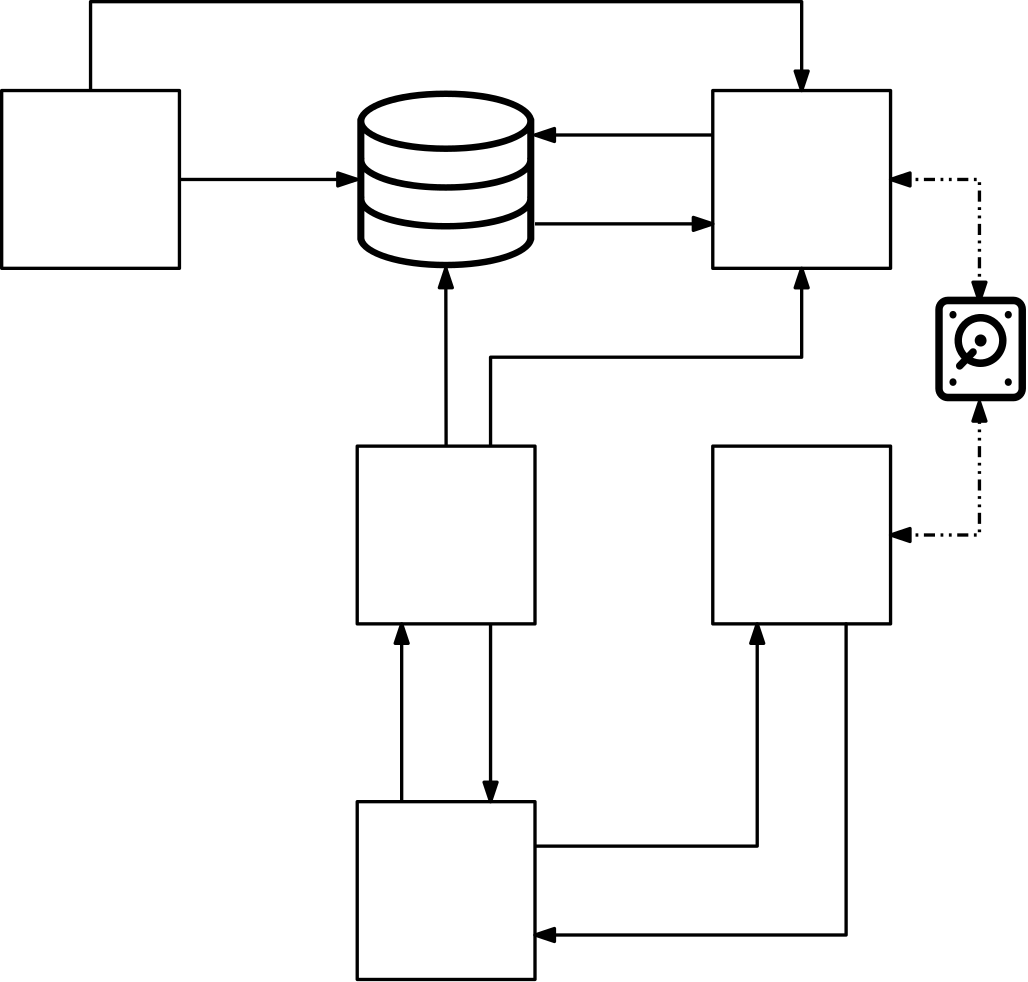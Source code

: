 <?xml version="1.0"?>
<!DOCTYPE ipe SYSTEM "ipe.dtd">
<ipe version="70218" creator="Ipe 7.2.27">
<info created="D:20230512182444" modified="D:20230512184843"/>
<ipestyle name="basic">
<symbol name="arrow/arc(spx)">
<path stroke="sym-stroke" fill="sym-stroke" pen="sym-pen">
0 0 m
-1 0.333 l
-1 -0.333 l
h
</path>
</symbol>
<symbol name="arrow/farc(spx)">
<path stroke="sym-stroke" fill="white" pen="sym-pen">
0 0 m
-1 0.333 l
-1 -0.333 l
h
</path>
</symbol>
<symbol name="arrow/ptarc(spx)">
<path stroke="sym-stroke" fill="sym-stroke" pen="sym-pen">
0 0 m
-1 0.333 l
-0.8 0 l
-1 -0.333 l
h
</path>
</symbol>
<symbol name="arrow/fptarc(spx)">
<path stroke="sym-stroke" fill="white" pen="sym-pen">
0 0 m
-1 0.333 l
-0.8 0 l
-1 -0.333 l
h
</path>
</symbol>
<symbol name="mark/circle(sx)" transformations="translations">
<path fill="sym-stroke">
0.6 0 0 0.6 0 0 e
0.4 0 0 0.4 0 0 e
</path>
</symbol>
<symbol name="mark/disk(sx)" transformations="translations">
<path fill="sym-stroke">
0.6 0 0 0.6 0 0 e
</path>
</symbol>
<symbol name="mark/fdisk(sfx)" transformations="translations">
<group>
<path fill="sym-fill">
0.5 0 0 0.5 0 0 e
</path>
<path fill="sym-stroke" fillrule="eofill">
0.6 0 0 0.6 0 0 e
0.4 0 0 0.4 0 0 e
</path>
</group>
</symbol>
<symbol name="mark/box(sx)" transformations="translations">
<path fill="sym-stroke" fillrule="eofill">
-0.6 -0.6 m
0.6 -0.6 l
0.6 0.6 l
-0.6 0.6 l
h
-0.4 -0.4 m
0.4 -0.4 l
0.4 0.4 l
-0.4 0.4 l
h
</path>
</symbol>
<symbol name="mark/square(sx)" transformations="translations">
<path fill="sym-stroke">
-0.6 -0.6 m
0.6 -0.6 l
0.6 0.6 l
-0.6 0.6 l
h
</path>
</symbol>
<symbol name="mark/fsquare(sfx)" transformations="translations">
<group>
<path fill="sym-fill">
-0.5 -0.5 m
0.5 -0.5 l
0.5 0.5 l
-0.5 0.5 l
h
</path>
<path fill="sym-stroke" fillrule="eofill">
-0.6 -0.6 m
0.6 -0.6 l
0.6 0.6 l
-0.6 0.6 l
h
-0.4 -0.4 m
0.4 -0.4 l
0.4 0.4 l
-0.4 0.4 l
h
</path>
</group>
</symbol>
<symbol name="mark/cross(sx)" transformations="translations">
<group>
<path fill="sym-stroke">
-0.43 -0.57 m
0.57 0.43 l
0.43 0.57 l
-0.57 -0.43 l
h
</path>
<path fill="sym-stroke">
-0.43 0.57 m
0.57 -0.43 l
0.43 -0.57 l
-0.57 0.43 l
h
</path>
</group>
</symbol>
<symbol name="arrow/fnormal(spx)">
<path stroke="sym-stroke" fill="white" pen="sym-pen">
0 0 m
-1 0.333 l
-1 -0.333 l
h
</path>
</symbol>
<symbol name="arrow/pointed(spx)">
<path stroke="sym-stroke" fill="sym-stroke" pen="sym-pen">
0 0 m
-1 0.333 l
-0.8 0 l
-1 -0.333 l
h
</path>
</symbol>
<symbol name="arrow/fpointed(spx)">
<path stroke="sym-stroke" fill="white" pen="sym-pen">
0 0 m
-1 0.333 l
-0.8 0 l
-1 -0.333 l
h
</path>
</symbol>
<symbol name="arrow/linear(spx)">
<path stroke="sym-stroke" pen="sym-pen">
-1 0.333 m
0 0 l
-1 -0.333 l
</path>
</symbol>
<symbol name="arrow/fdouble(spx)">
<path stroke="sym-stroke" fill="white" pen="sym-pen">
0 0 m
-1 0.333 l
-1 -0.333 l
h
-1 0 m
-2 0.333 l
-2 -0.333 l
h
</path>
</symbol>
<symbol name="arrow/double(spx)">
<path stroke="sym-stroke" fill="sym-stroke" pen="sym-pen">
0 0 m
-1 0.333 l
-1 -0.333 l
h
-1 0 m
-2 0.333 l
-2 -0.333 l
h
</path>
</symbol>
<symbol name="arrow/mid-normal(spx)">
<path stroke="sym-stroke" fill="sym-stroke" pen="sym-pen">
0.5 0 m
-0.5 0.333 l
-0.5 -0.333 l
h
</path>
</symbol>
<symbol name="arrow/mid-fnormal(spx)">
<path stroke="sym-stroke" fill="white" pen="sym-pen">
0.5 0 m
-0.5 0.333 l
-0.5 -0.333 l
h
</path>
</symbol>
<symbol name="arrow/mid-pointed(spx)">
<path stroke="sym-stroke" fill="sym-stroke" pen="sym-pen">
0.5 0 m
-0.5 0.333 l
-0.3 0 l
-0.5 -0.333 l
h
</path>
</symbol>
<symbol name="arrow/mid-fpointed(spx)">
<path stroke="sym-stroke" fill="white" pen="sym-pen">
0.5 0 m
-0.5 0.333 l
-0.3 0 l
-0.5 -0.333 l
h
</path>
</symbol>
<symbol name="arrow/mid-double(spx)">
<path stroke="sym-stroke" fill="sym-stroke" pen="sym-pen">
1 0 m
0 0.333 l
0 -0.333 l
h
0 0 m
-1 0.333 l
-1 -0.333 l
h
</path>
</symbol>
<symbol name="arrow/mid-fdouble(spx)">
<path stroke="sym-stroke" fill="white" pen="sym-pen">
1 0 m
0 0.333 l
0 -0.333 l
h
0 0 m
-1 0.333 l
-1 -0.333 l
h
</path>
</symbol>
<anglesize name="22.5 deg" value="22.5"/>
<anglesize name="30 deg" value="30"/>
<anglesize name="45 deg" value="45"/>
<anglesize name="60 deg" value="60"/>
<anglesize name="90 deg" value="90"/>
<arrowsize name="large" value="10"/>
<arrowsize name="small" value="5"/>
<arrowsize name="tiny" value="3"/>
<color name="blue" value="0 0 1"/>
<color name="brown" value="0.647 0.165 0.165"/>
<color name="darkblue" value="0 0 0.545"/>
<color name="darkcyan" value="0 0.545 0.545"/>
<color name="darkgray" value="0.663"/>
<color name="darkgreen" value="0 0.392 0"/>
<color name="darkmagenta" value="0.545 0 0.545"/>
<color name="darkorange" value="1 0.549 0"/>
<color name="darkred" value="0.545 0 0"/>
<color name="gold" value="1 0.843 0"/>
<color name="gray" value="0.745"/>
<color name="green" value="0 1 0"/>
<color name="lightblue" value="0.678 0.847 0.902"/>
<color name="lightcyan" value="0.878 1 1"/>
<color name="lightgray" value="0.827"/>
<color name="lightgreen" value="0.565 0.933 0.565"/>
<color name="lightyellow" value="1 1 0.878"/>
<color name="navy" value="0 0 0.502"/>
<color name="orange" value="1 0.647 0"/>
<color name="pink" value="1 0.753 0.796"/>
<color name="purple" value="0.627 0.125 0.941"/>
<color name="red" value="1 0 0"/>
<color name="seagreen" value="0.18 0.545 0.341"/>
<color name="turquoise" value="0.251 0.878 0.816"/>
<color name="violet" value="0.933 0.51 0.933"/>
<color name="yellow" value="1 1 0"/>
<dashstyle name="dash dot dotted" value="[4 2 1 2 1 2] 0"/>
<dashstyle name="dash dotted" value="[4 2 1 2] 0"/>
<dashstyle name="dashed" value="[4] 0"/>
<dashstyle name="dotted" value="[1 3] 0"/>
<gridsize name="10 pts (~3.5 mm)" value="10"/>
<gridsize name="14 pts (~5 mm)" value="14"/>
<gridsize name="16 pts (~6 mm)" value="16"/>
<gridsize name="20 pts (~7 mm)" value="20"/>
<gridsize name="28 pts (~10 mm)" value="28"/>
<gridsize name="32 pts (~12 mm)" value="32"/>
<gridsize name="4 pts" value="4"/>
<gridsize name="56 pts (~20 mm)" value="56"/>
<gridsize name="8 pts (~3 mm)" value="8"/>
<opacity name="10%" value="0.1"/>
<opacity name="30%" value="0.3"/>
<opacity name="50%" value="0.5"/>
<opacity name="75%" value="0.75"/>
<pen name="fat" value="1.2"/>
<pen name="heavier" value="0.8"/>
<pen name="ultrafat" value="2"/>
<symbolsize name="large" value="5"/>
<symbolsize name="small" value="2"/>
<symbolsize name="tiny" value="1.1"/>
<textsize name="Huge" value="\Huge"/>
<textsize name="LARGE" value="\LARGE"/>
<textsize name="Large" value="\Large"/>
<textsize name="footnote" value="\footnotesize"/>
<textsize name="huge" value="\huge"/>
<textsize name="large" value="\large"/>
<textsize name="script" value="\scriptsize"/>
<textsize name="small" value="\small"/>
<textsize name="tiny" value="\tiny"/>
<textstyle name="center" begin="\begin{center}" end="\end{center}"/>
<textstyle name="item" begin="\begin{itemize}\item{}" end="\end{itemize}"/>
<textstyle name="itemize" begin="\begin{itemize}" end="\end{itemize}"/>
<tiling name="falling" angle="-60" step="4" width="1"/>
<tiling name="rising" angle="30" step="4" width="1"/>
</ipestyle>
<page>
<layer name="alpha"/>
<view layers="alpha" active="alpha"/>
<group layer="alpha" matrix="1.27454 0 0 -1.16333 252.84 768.006">
<path fill="0">
52.354 8.51 m
51.196 4.22
42.577 0
27.5 0 c
12.423 0
3.803 4.22
2.646 8.51 c
2.562 8.657
2.5 8.818
2.5 9 c
2.5 9.5 l
2.5 21 l
2.5 21.5 l
2.5 22 l
2.5 33 l
2.5 33.5 l
2.5 34 l
2.5 46 l
2.5 46.162
2.543 46.315
2.617 46.451 c
3.798 51.346
14.364 55
27.5 55 c
40.606 55
51.155 51.361
52.375 46.484 c
52.455 46.341
52.5 46.176
52.5 46 c
52.5 34 l
52.5 33.5 l
52.5 33 l
52.5 22 l
52.5 21.5 l
52.5 21 l
52.5 9.5 l
52.5 9 l
52.5 8.818
52.438 8.657
52.354 8.51 c
h
50.421 33.985 m
50.393 34.106
50.354 34.226
50.305 34.348 c
50.265 34.447
50.216 34.546
50.162 34.645 c
50.095 34.768
50.02 34.891
49.931 35.014 c
49.865 35.107
49.79 35.199
49.712 35.291 c
49.601 35.422
49.483 35.553
49.349 35.683 c
49.268 35.762
49.179 35.84
49.089 35.919 c
48.925 36.062
48.754 36.204
48.563 36.345 c
48.481 36.406
48.393 36.465
48.306 36.525 c
48.08 36.681
47.844 36.836
47.585 36.988 c
47.517 37.029
47.444 37.068
47.373 37.108 c
47.075 37.276
46.764 37.443
46.428 37.605 c
46.385 37.626
46.34 37.646
46.296 37.666 c
45.921 37.843
45.529 38.017
45.11 38.185 c
45.098 38.19
45.086 38.194
45.074 38.199 c
42.803 39.106
39.898 39.869
36.513 40.369 c
36.496 40.371
36.479 40.373
36.462 40.376 c
35.804 40.473
35.129 40.559
34.436 40.635 c
34.323 40.647
34.204 40.655
34.09 40.667 c
33.485 40.73
32.873 40.788
32.243 40.834 c
31.955 40.855
31.653 40.865
31.36 40.883 c
30.886 40.911
30.417 40.942
29.931 40.959 c
29.137 40.984
28.327 41
27.5 41 c
26.673 41
25.863 40.984
25.068 40.956 c
24.582 40.939
24.113 40.907
23.639 40.88 c
23.346 40.863
23.044 40.852
22.756 40.831 c
22.126 40.785
21.514 40.727
20.909 40.664 c
20.795 40.652
20.676 40.644
20.563 40.632 c
19.87 40.556
19.195 40.469
18.537 40.373 c
18.52 40.371
18.503 40.369
18.486 40.366 c
15.101 39.866
12.196 39.103
9.925 38.196 c
9.913 38.192
9.901 38.187
9.889 38.182 c
9.47 38.014
9.077 37.84
8.703 37.663 c
8.66 37.642
8.614 37.622
8.571 37.602 c
8.235 37.44
7.924 37.274
7.626 37.105 c
7.556 37.065
7.482 37.026
7.414 36.985 c
7.155 36.833
6.919 36.678
6.693 36.522 c
6.607 36.462
6.518 36.403
6.436 36.342 c
6.245 36.201
6.074 36.059
5.91 35.916 c
5.821 35.838
5.731 35.76
5.65 35.68 c
5.516 35.55
5.398 35.42
5.287 35.288 c
5.209 35.196
5.134 35.104
5.068 35.011 c
4.98 34.888
4.905 34.765
4.837 34.642 c
4.783 34.543
4.735 34.444
4.694 34.345 c
4.645 34.224
4.606 34.103
4.578 33.982 c
4.541 33.823
4.5 33.661
4.5 33.5 c
4.5 33.387
4.513 33.274
4.531 33.162 c
4.556 33.011
4.542 32.86
4.5 32.717 c
4.5 25.293 l
4.528 25.319
4.563 25.344
4.592 25.37 c
4.81 25.562
5.032 25.753
5.282 25.937 c
9.049 28.786
16.582 31
27.5 31 c
38.372 31
45.886 28.804
49.669 25.972 c
49.971 25.752
50.243 25.525
50.499 25.294 c
50.5 25.293 l
50.5 32.717 l
50.458 32.86
50.444 33.011
50.469 33.162 c
50.488 33.274
50.5 33.387
50.5 33.5 c
50.5 33.661
50.459 33.823
50.421 33.985 c
h
50.5 13.293 m
50.5 20.717 l
50.458 20.86
50.444 21.011
50.469 21.162 c
50.488 21.274
50.5 21.387
50.5 21.5 c
50.5 21.661
50.459 21.823
50.421 21.985 c
50.393 22.106
50.354 22.226
50.305 22.348 c
50.265 22.447
50.216 22.546
50.162 22.645 c
50.095 22.768
50.02 22.891
49.931 23.014 c
49.865 23.107
49.79 23.199
49.712 23.291 c
49.601 23.422
49.483 23.553
49.349 23.683 c
49.268 23.762
49.179 23.84
49.089 23.919 c
48.925 24.062
48.754 24.204
48.563 24.345 c
48.481 24.406
48.393 24.465
48.306 24.525 c
48.08 24.681
47.844 24.836
47.585 24.988 c
47.517 25.029
47.444 25.068
47.373 25.108 c
47.075 25.276
46.764 25.443
46.428 25.605 c
46.385 25.626
46.34 25.646
46.296 25.666 c
45.921 25.843
45.529 26.017
45.11 26.185 c
45.098 26.19
45.086 26.194
45.074 26.199 c
42.803 27.106
39.898 27.869
36.513 28.369 c
36.496 28.371
36.479 28.373
36.462 28.376 c
35.804 28.473
35.129 28.559
34.436 28.635 c
34.323 28.647
34.204 28.655
34.09 28.667 c
33.485 28.73
32.873 28.788
32.243 28.834 c
31.955 28.855
31.653 28.865
31.36 28.883 c
30.886 28.911
30.417 28.942
29.931 28.959 c
29.137 28.984
28.327 29
27.5 29 c
26.673 29
25.863 28.984
25.068 28.956 c
24.582 28.939
24.113 28.907
23.639 28.88 c
23.346 28.863
23.044 28.852
22.756 28.831 c
22.126 28.785
21.514 28.727
20.909 28.664 c
20.795 28.652
20.676 28.644
20.563 28.632 c
19.87 28.556
19.195 28.469
18.537 28.373 c
18.52 28.371
18.503 28.369
18.486 28.366 c
15.101 27.866
12.196 27.103
9.925 26.196 c
9.913 26.192
9.901 26.187
9.889 26.182 c
9.47 26.014
9.077 25.84
8.703 25.663 c
8.66 25.642
8.614 25.622
8.571 25.602 c
8.235 25.44
7.924 25.274
7.626 25.105 c
7.556 25.065
7.482 25.026
7.414 24.985 c
7.155 24.833
6.919 24.678
6.693 24.522 c
6.607 24.462
6.518 24.403
6.436 24.342 c
6.245 24.201
6.074 24.059
5.91 23.916 c
5.821 23.838
5.731 23.76
5.65 23.68 c
5.516 23.55
5.398 23.42
5.287 23.288 c
5.209 23.196
5.134 23.104
5.068 23.011 c
4.98 22.888
4.905 22.765
4.837 22.642 c
4.783 22.543
4.735 22.444
4.694 22.345 c
4.645 22.224
4.606 22.103
4.578 21.982 c
4.541 21.823
4.5 21.661
4.5 21.5 c
4.5 21.387
4.513 21.274
4.531 21.162 c
4.556 21.011
4.542 20.86
4.5 20.717 c
4.5 13.293 l
4.62 13.402
4.757 13.509
4.887 13.617 c
4.959 13.677
5.026 13.737
5.102 13.797 c
5.402 14.033
5.726 14.266
6.077 14.493 c
6.15 14.54
6.232 14.586
6.308 14.633 c
6.602 14.816
6.913 14.995
7.24 15.171 c
7.361 15.236
7.482 15.3
7.607 15.364 c
7.972 15.55
8.355 15.731
8.758 15.906 c
8.824 15.935
8.884 15.965
8.951 15.993 c
9.42 16.192
9.918 16.382
10.436 16.566 c
10.579 16.617
10.729 16.665
10.876 16.715 c
11.288 16.854
11.714 16.987
12.155 17.116 c
12.314 17.162
12.47 17.21
12.633 17.254 c
13.218 17.416
13.822 17.57
14.456 17.712 c
14.543 17.732
14.637 17.748
14.725 17.767 c
15.284 17.889
15.864 18.002
16.46 18.108 c
16.662 18.144
16.867 18.178
17.073 18.212 c
17.64 18.305
18.224 18.39
18.823 18.468 c
18.977 18.488
19.124 18.511
19.28 18.53 c
20.024 18.62
20.794 18.697
21.585 18.763 c
21.78 18.779
21.983 18.791
22.181 18.805 c
22.814 18.851
23.461 18.889
24.123 18.919 c
24.364 18.93
24.604 18.941
24.85 18.95 c
25.712 18.979
26.59 19
27.5 19 c
28.41 19
29.288 18.979
30.15 18.95 c
30.395 18.941
30.635 18.93
30.877 18.919 c
31.539 18.889
32.186 18.851
32.819 18.805 c
33.017 18.79
33.219 18.779
33.415 18.763 c
34.206 18.698
34.976 18.62
35.72 18.53 c
35.876 18.511
36.023 18.488
36.177 18.468 c
36.776 18.39
37.359 18.305
37.927 18.212 c
38.133 18.178
38.338 18.144
38.54 18.108 c
39.136 18.002
39.716 17.889
40.275 17.767 c
40.363 17.748
40.457 17.731
40.544 17.712 c
41.178 17.57
41.782 17.415
42.367 17.254 c
42.53 17.209
42.686 17.162
42.845 17.116 c
43.286 16.987
43.712 16.854
44.124 16.715 c
44.271 16.665
44.421 16.617
44.564 16.566 c
45.082 16.382
45.581 16.192
46.049 15.993 c
46.116 15.965
46.176 15.935
46.242 15.906 c
46.645 15.73
47.028 15.55
47.393 15.364 c
47.518 15.3
47.64 15.236
47.76 15.171 c
48.087 14.996
48.398 14.817
48.692 14.633 c
48.768 14.586
48.85 14.54
48.923 14.493 c
49.274 14.266
49.598 14.034
49.898 13.797 c
49.973 13.737
50.04 13.677
50.113 13.617 c
50.243 13.509
50.38 13.402
50.5 13.293 c
h
27.5 2 m
41.055 2
50.5 5.952
50.5 9.5 c
50.5 13.048
41.055 17
27.5 17 c
13.945 17
4.5 13.048
4.5 9.5 c
4.5 5.952
13.945 2
27.5 2 c
h
50.5 45.703 m
50.486 45.747
50.476 45.792
50.468 45.838 c
49.901 49.297
40.536 53
27.5 53 c
14.464 53
5.099 49.297
4.532 45.838 c
4.524 45.793
4.513 45.749
4.5 45.707 c
4.5 37.293 l
4.528 37.319
4.563 37.344
4.592 37.37 c
4.81 37.562
5.032 37.753
5.282 37.937 c
9.049 40.786
16.582 43
27.5 43 c
38.372 43
45.886 40.804
49.669 37.972 c
49.971 37.752
50.243 37.525
50.499 37.294 c
50.5 37.293 l
50.5 45.703 l
h
</path>
</group>
<path matrix="1 0 0 1 128 0" stroke="black" pen="fat">
128 512 m
128 448 l
192 448 l
192 512 l
h
</path>
<path matrix="1 0 0 1 112 0" stroke="black" pen="fat">
144 576 m
144 640 l
208 640 l
208 576 l
h
</path>
<path matrix="1 0 0 1 128 0" stroke="black" pen="fat" arrow="normal/normal">
144 512 m
144 576 l
</path>
<path matrix="1 0 0 1 128 0" stroke="black" pen="fat" arrow="normal/normal">
176 576 m
176 512 l
</path>
<path matrix="1 0 0 1 128 0" stroke="black" pen="fat" arrow="normal/normal">
160 640 m
159.89 704.022 l
</path>
<path matrix="1 0 0 1 128 0" stroke="black" pen="fat">
256 640 m
256 576 l
320 576 l
320 640 l
h
</path>
<path matrix="1 0 0 1 128 0" stroke="black" pen="fat">
256 704 m
256 768 l
320 768 l
320 704 l
h
</path>
<path matrix="1 0 0 1 128 0" stroke="black" pen="fat">
64 704 m
64 768 l
0 768 l
0 704 l
h
</path>
<path stroke="black" pen="fat" arrow="normal/normal">
192 736 m
256 736 l
</path>
<path stroke="black" pen="fat" arrow="normal/normal">
320 496 m
400 496 l
400 576 l
</path>
<path stroke="black" pen="fat" cap="1">
432 576 m
432 576 l
</path>
<path stroke="black" pen="fat" arrow="normal/normal">
432 576 m
432 464 l
320 464 l
</path>
<path stroke="black" pen="fat" arrow="normal/normal">
384 752 m
320 752 l
</path>
<path stroke="black" pen="fat" arrow="normal/normal">
320 720 m
384 720 l
</path>
<group matrix="1.07019 0 0 -1.0916 461.701 694.068">
<path fill="0">
17.5 16.7 m
2 0 0 2 17.5 14.7 19.5 14.7 a
2 0 0 2 17.5 14.7 17.5 16.7 a
h
17.5 14.7 m
17.5 14.7 l
h
</path>
<path fill="0">
28.559 34.75 m
6.441 34.75 l
4.2 0 0 4.2 6.44999 30.55 2.25 30.559 a
2.25 4.442 l
4.2 0 0 4.2 6.44999 4.44999 6.441 0.25 a
28.559 0.25 l
4.2 0 0 4.2 28.55 4.44999 32.75 4.442 a
32.75 30.559 l
4.2 0 0 4.2 28.55 30.55 28.559 34.75 a
h
6.441 2.75 m
1.694 0 0 -1.694 6.444 4.444 4.75 4.442 a
4.75 30.559 l
1.693 0 0 -1.693 6.443 30.557 6.441 32.25 a
28.559 32.25 l
1.693 0 0 -1.693 28.557 30.557 30.25 30.559 a
30.25 4.442 l
1.694 0 0 -1.694 28.556 4.444 28.559 2.75 a
h
</path>
<path fill="0">
17.46 23.445 m
8.75 0 0 8.75 17.46 14.695 26.21 14.695 a
8.759 0 0 8.759 17.451 14.686 17.46 23.445 a
h
17.46 8.445 m
6.25 0 0 -6.25 17.46 14.695 23.71 14.695 a
6.257 0 0 -6.257 17.453 14.702 17.46 8.445 a
h
</path>
<path fill="0">
8.2 7.45 m
1.251 0 0 -1.251 8.14999 6.2 8.2 4.95 a
1.251 0 0 -1.251 8.25001 6.2 8.2 7.45 a
h
</path>
<path fill="0">
26.8 7.45 m
1.251 0 0 -1.251 26.75 6.2 26.8 4.95 a
1.251 0 0 -1.251 26.85 6.2 26.8 7.45 a
h
</path>
<path fill="0">
8.2 29.67 m
1.251 0 0 -1.251 8.14999 28.42 8.2 27.17 a
1.251 0 0 -1.251 8.25001 28.42 8.2 29.67 a
h
</path>
<path fill="0">
26.8 29.67 m
1.251 0 0 -1.251 26.75 28.42 26.8 27.17 a
1.251 0 0 -1.251 26.85 28.42 26.8 29.67 a
h
</path>
<path fill="0">
10.46 24.31 m
1.251 0 0 1.251 10.4621 23.059 9.57 22.182 a
14.07 17.622 l
1.25 0 0 1.25 14.96 18.5 15.85 19.378 a
11.35 23.938 l
1.246 0 0 1.246 10.4619 23.064 10.46 24.31 a
h
</path>
</group>
<path stroke="black" dash="dash dot dotted" pen="fat" arrow="normal/normal" rarrow="normal/normal">
480 692 m
480 736 l
448 736 l
</path>
<path stroke="black" dash="dash dot dotted" pen="fat" arrow="normal/normal" rarrow="normal/normal">
448 608 m
480 608 l
480 656 l
</path>
<path stroke="black" pen="fat" arrow="normal/normal">
304 640 m
304 672 l
416 672 l
416 704 l
</path>
<path stroke="black" pen="fat" arrow="normal/normal">
160 768 m
160 800 l
416 800 l
416 768 l
</path>
</page>
</ipe>
